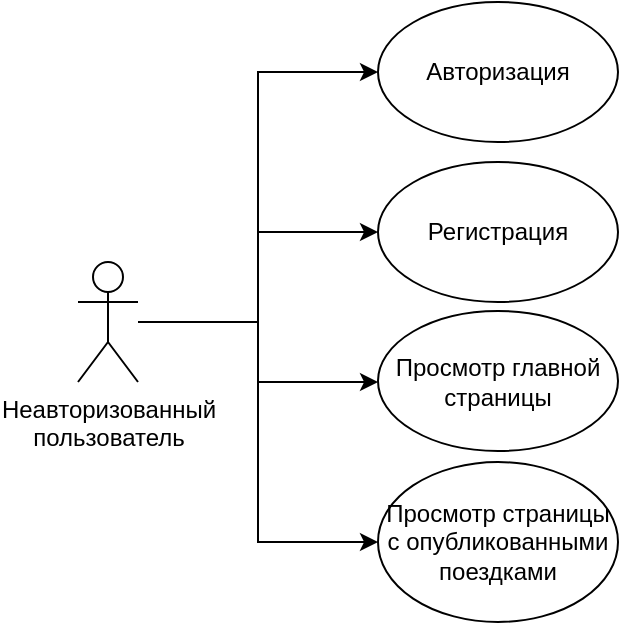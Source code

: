 <mxfile version="23.1.5" type="device">
  <diagram name="Страница — 1" id="3f1ZQvY6VcoWB92vLCLT">
    <mxGraphModel dx="521" dy="928" grid="1" gridSize="10" guides="1" tooltips="1" connect="1" arrows="1" fold="1" page="1" pageScale="1" pageWidth="827" pageHeight="1169" math="0" shadow="0">
      <root>
        <mxCell id="0" />
        <mxCell id="1" parent="0" />
        <mxCell id="GICq8_vLiVC0djtcZ6hP-5" style="rounded=0;orthogonalLoop=1;jettySize=auto;html=1;edgeStyle=orthogonalEdgeStyle;" edge="1" parent="1" source="_-fE8-rgCpYUaaNEvKEN-1" target="GICq8_vLiVC0djtcZ6hP-4">
          <mxGeometry relative="1" as="geometry">
            <Array as="points">
              <mxPoint x="220" y="520" />
              <mxPoint x="220" y="395" />
            </Array>
          </mxGeometry>
        </mxCell>
        <mxCell id="_-fE8-rgCpYUaaNEvKEN-1" value="Неавторизованный &lt;br&gt;пользователь" style="shape=umlActor;verticalLabelPosition=bottom;verticalAlign=top;html=1;outlineConnect=0;" parent="1" vertex="1">
          <mxGeometry x="130" y="490" width="30" height="60" as="geometry" />
        </mxCell>
        <mxCell id="GICq8_vLiVC0djtcZ6hP-1" value="Просмотр главной страницы" style="ellipse;whiteSpace=wrap;html=1;" vertex="1" parent="1">
          <mxGeometry x="280" y="514.5" width="120" height="70" as="geometry" />
        </mxCell>
        <mxCell id="GICq8_vLiVC0djtcZ6hP-2" value="Просмотр страницы с опубликованными поездками" style="ellipse;whiteSpace=wrap;html=1;" vertex="1" parent="1">
          <mxGeometry x="280" y="590" width="120" height="80" as="geometry" />
        </mxCell>
        <mxCell id="GICq8_vLiVC0djtcZ6hP-3" value="Регистрация" style="ellipse;whiteSpace=wrap;html=1;" vertex="1" parent="1">
          <mxGeometry x="280" y="440" width="120" height="70" as="geometry" />
        </mxCell>
        <mxCell id="GICq8_vLiVC0djtcZ6hP-4" value="Авторизация" style="ellipse;whiteSpace=wrap;html=1;" vertex="1" parent="1">
          <mxGeometry x="280" y="360" width="120" height="70" as="geometry" />
        </mxCell>
        <mxCell id="GICq8_vLiVC0djtcZ6hP-6" style="rounded=0;orthogonalLoop=1;jettySize=auto;html=1;edgeStyle=orthogonalEdgeStyle;" edge="1" parent="1" source="_-fE8-rgCpYUaaNEvKEN-1" target="GICq8_vLiVC0djtcZ6hP-3">
          <mxGeometry relative="1" as="geometry">
            <mxPoint x="170" y="520" as="sourcePoint" />
            <mxPoint x="310" y="431" as="targetPoint" />
            <Array as="points">
              <mxPoint x="220" y="520" />
              <mxPoint x="220" y="475" />
            </Array>
          </mxGeometry>
        </mxCell>
        <mxCell id="GICq8_vLiVC0djtcZ6hP-7" style="rounded=0;orthogonalLoop=1;jettySize=auto;html=1;edgeStyle=orthogonalEdgeStyle;" edge="1" parent="1" source="_-fE8-rgCpYUaaNEvKEN-1" target="GICq8_vLiVC0djtcZ6hP-1">
          <mxGeometry relative="1" as="geometry">
            <mxPoint x="170" y="527" as="sourcePoint" />
            <mxPoint x="294" y="498" as="targetPoint" />
            <Array as="points">
              <mxPoint x="220" y="520" />
              <mxPoint x="220" y="550" />
            </Array>
          </mxGeometry>
        </mxCell>
        <mxCell id="GICq8_vLiVC0djtcZ6hP-8" style="rounded=0;orthogonalLoop=1;jettySize=auto;html=1;edgeStyle=orthogonalEdgeStyle;" edge="1" parent="1" source="_-fE8-rgCpYUaaNEvKEN-1" target="GICq8_vLiVC0djtcZ6hP-2">
          <mxGeometry relative="1" as="geometry">
            <mxPoint x="170" y="532" as="sourcePoint" />
            <mxPoint x="292" y="551" as="targetPoint" />
            <Array as="points">
              <mxPoint x="220" y="520" />
              <mxPoint x="220" y="630" />
            </Array>
          </mxGeometry>
        </mxCell>
      </root>
    </mxGraphModel>
  </diagram>
</mxfile>
